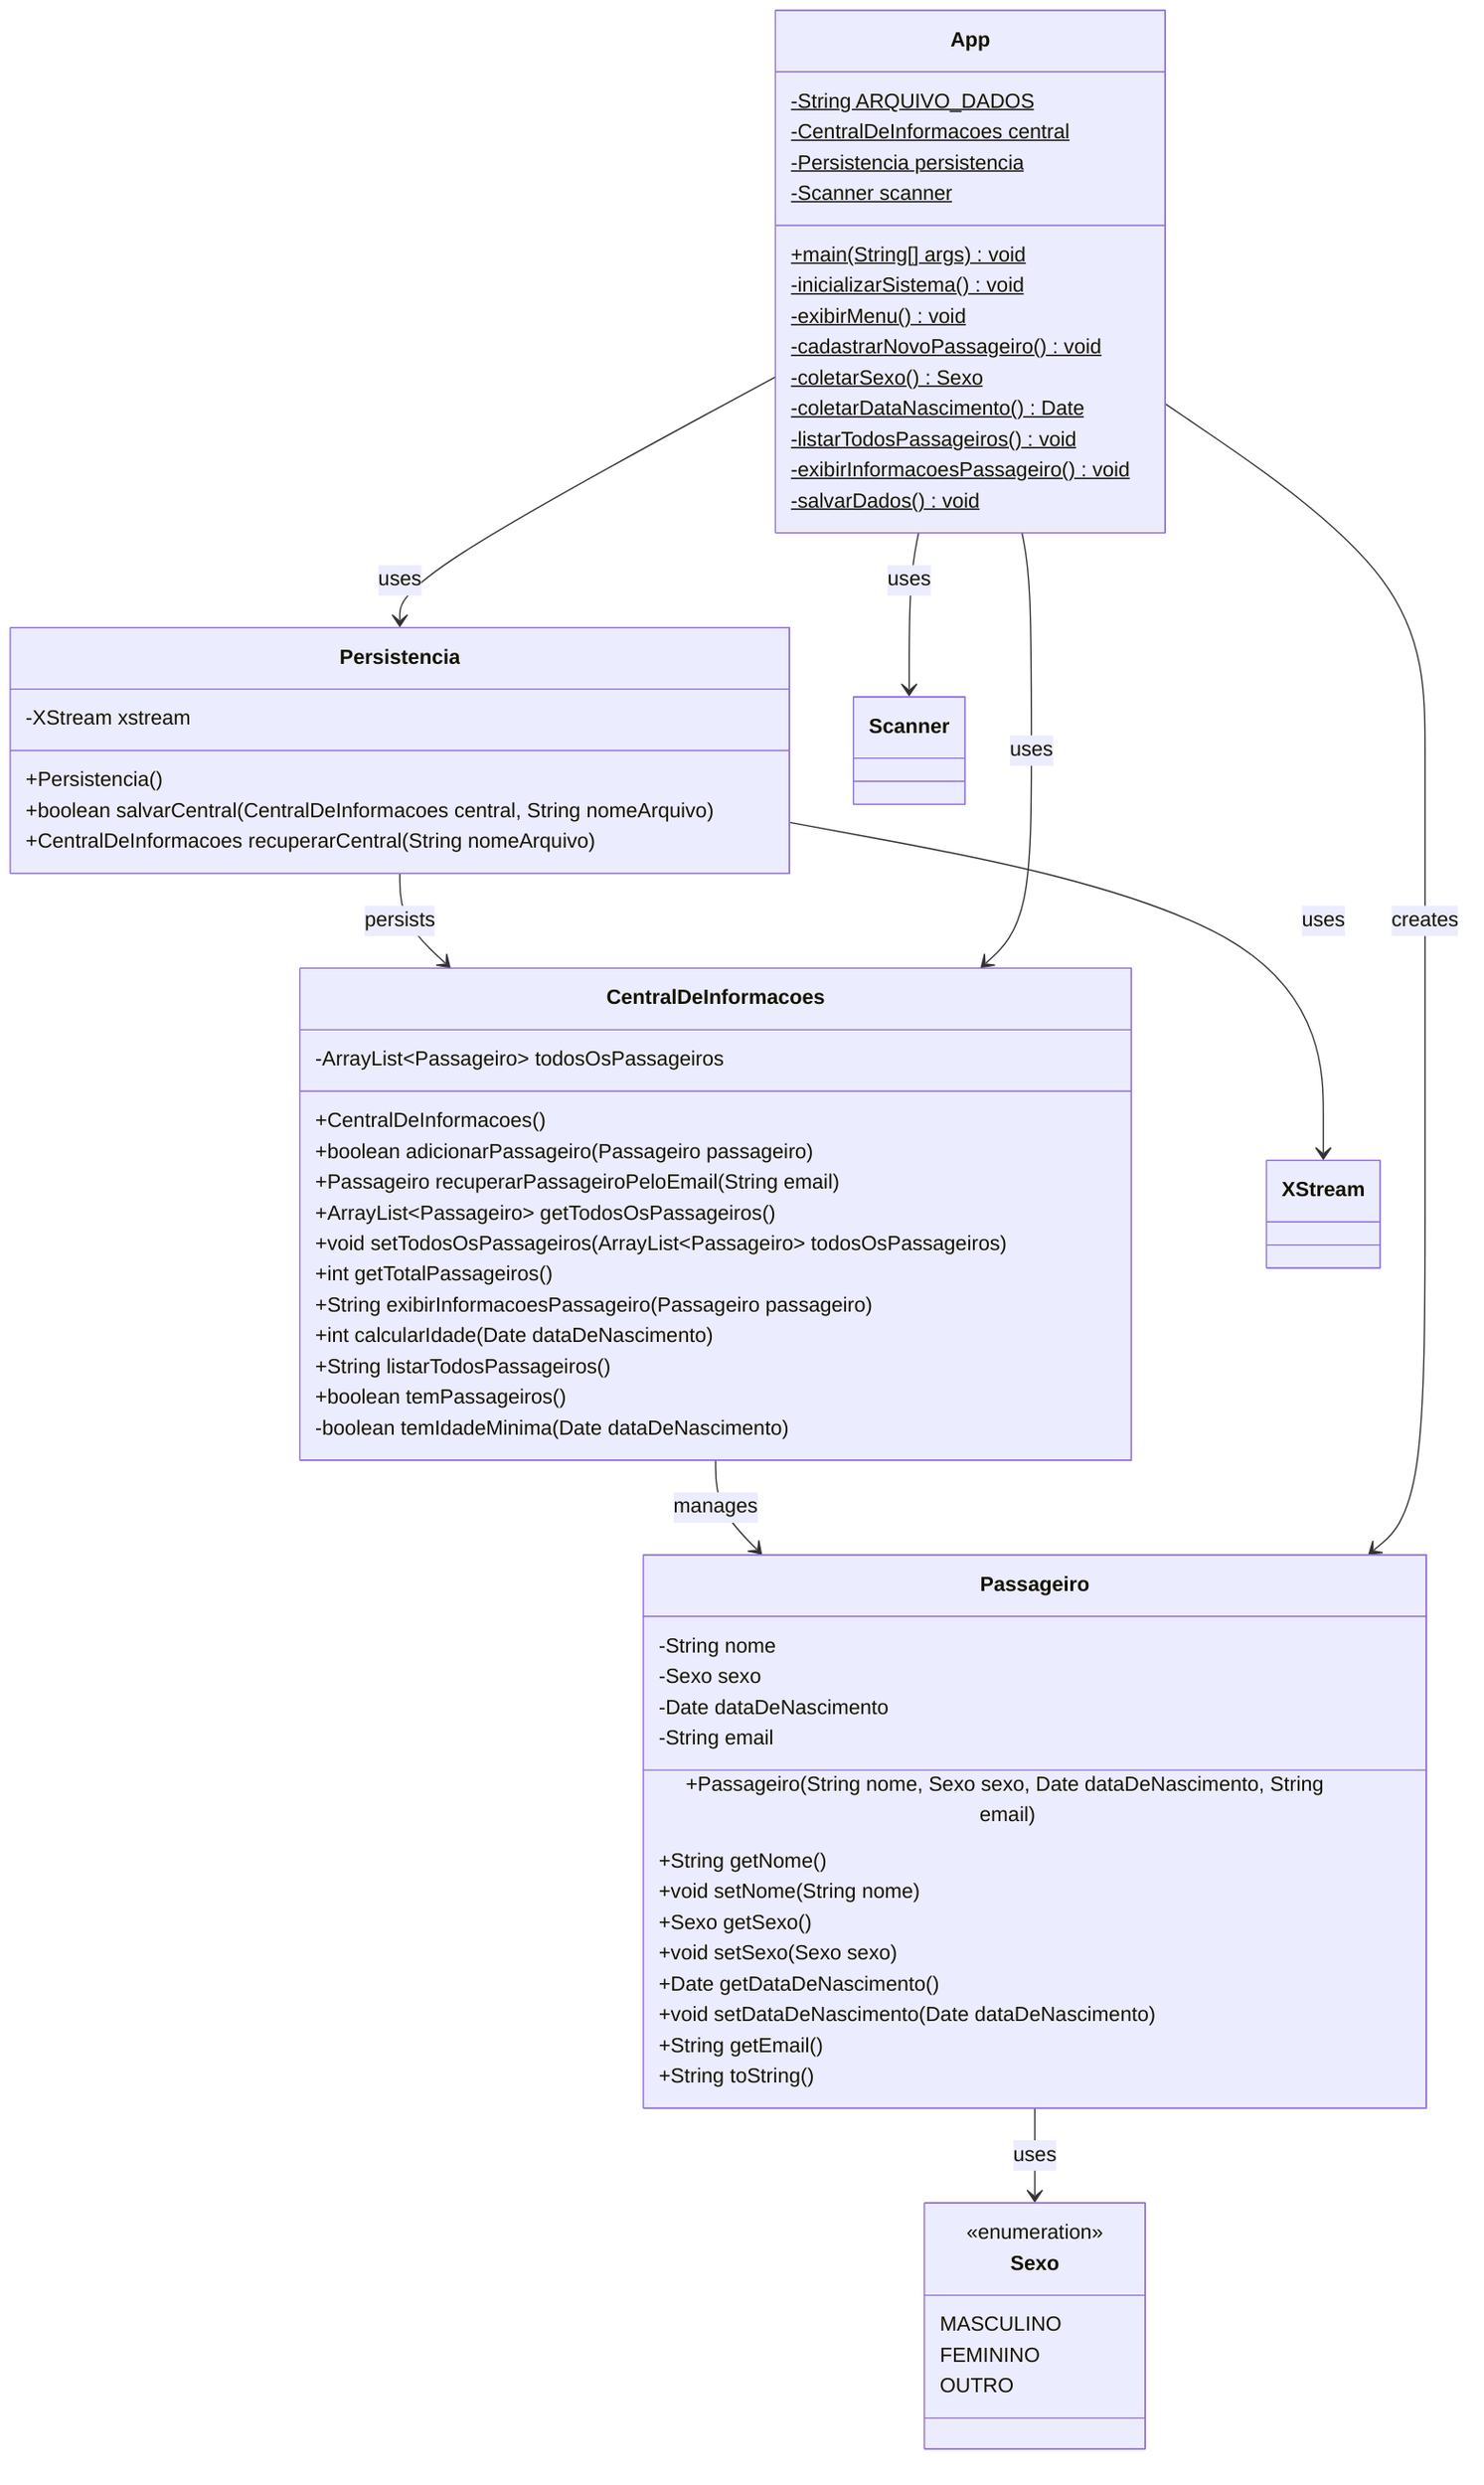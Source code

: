classDiagram
    class Sexo {
        <<enumeration>>
        MASCULINO
        FEMININO
        OUTRO
    }

    class Passageiro {
        -String nome
        -Sexo sexo
        -Date dataDeNascimento
        -String email

        +Passageiro(String nome, Sexo sexo, Date dataDeNascimento, String email)
        +String getNome()
        +void setNome(String nome)
        +Sexo getSexo()
        +void setSexo(Sexo sexo)
        +Date getDataDeNascimento()
        +void setDataDeNascimento(Date dataDeNascimento)
        +String getEmail()
        +String toString()
    }

    class CentralDeInformacoes {
        -ArrayList~Passageiro~ todosOsPassageiros

        +CentralDeInformacoes()
        +boolean adicionarPassageiro(Passageiro passageiro)
        +Passageiro recuperarPassageiroPeloEmail(String email)
        +ArrayList~Passageiro~ getTodosOsPassageiros()
        +void setTodosOsPassageiros(ArrayList~Passageiro~ todosOsPassageiros)
        +int getTotalPassageiros()
        +String exibirInformacoesPassageiro(Passageiro passageiro)
        +int calcularIdade(Date dataDeNascimento)
        +String listarTodosPassageiros()
        +boolean temPassageiros()
        -boolean temIdadeMinima(Date dataDeNascimento)
    }

    class Persistencia {
        -XStream xstream

        +Persistencia()
        +boolean salvarCentral(CentralDeInformacoes central, String nomeArquivo)
        +CentralDeInformacoes recuperarCentral(String nomeArquivo)
    }

    class App {
        -String ARQUIVO_DADOS$
        -CentralDeInformacoes central$
        -Persistencia persistencia$
        -Scanner scanner$

        +main(String[] args)$ void
        -inicializarSistema()$ void
        -exibirMenu()$ void
        -cadastrarNovoPassageiro()$ void
        -coletarSexo()$ Sexo
        -coletarDataNascimento()$ Date
        -listarTodosPassageiros()$ void
        -exibirInformacoesPassageiro()$ void
        -salvarDados()$ void
    }

    Passageiro --> Sexo : uses
    CentralDeInformacoes --> Passageiro : manages
    Persistencia --> CentralDeInformacoes : persists
    Persistencia --> XStream : uses
    App --> CentralDeInformacoes : uses
    App --> Passageiro : creates
    App --> Persistencia : uses
    App --> Scanner : uses